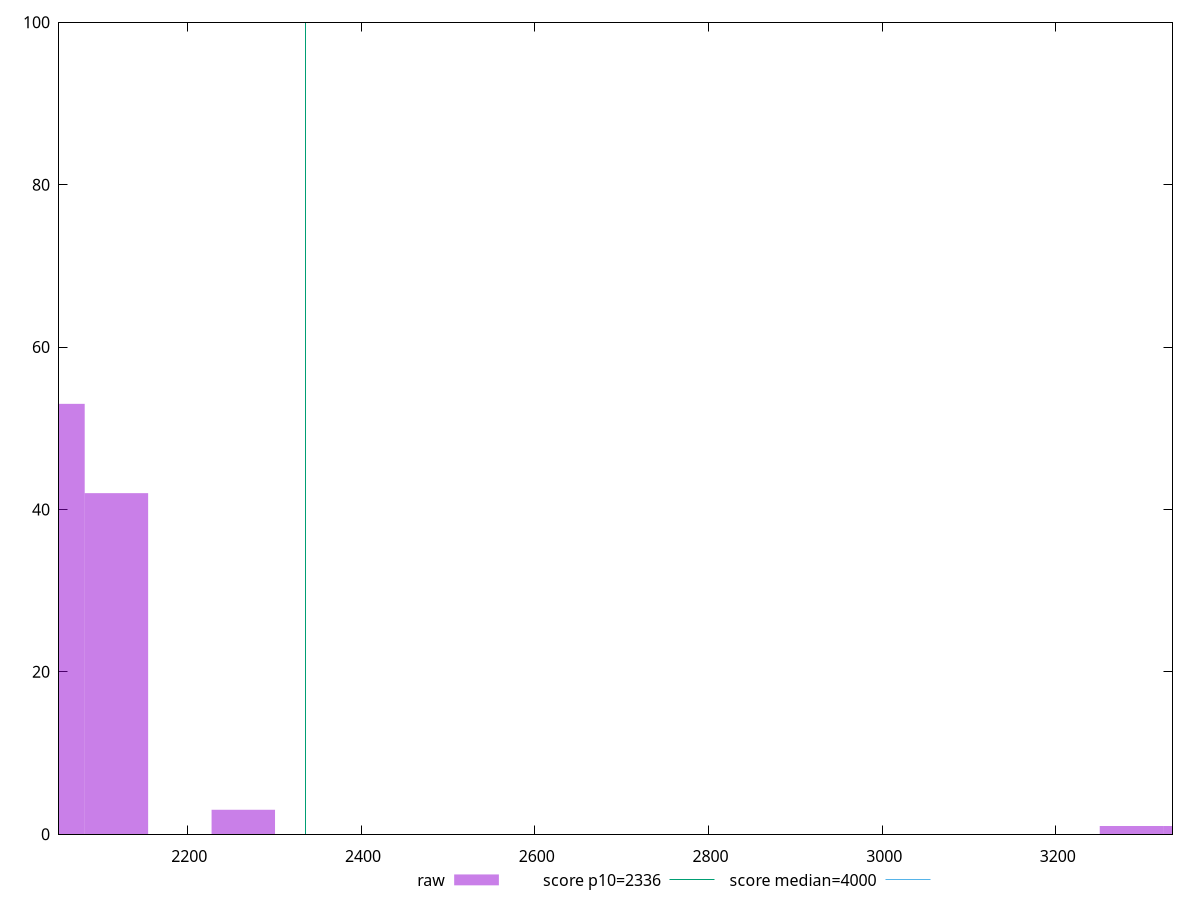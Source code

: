 reset

$raw <<EOF
3287.0721106447445 1
3360.1181575479613 1
2264.427453999713 3
2118.33536019328 42
2045.2893132900633 53
EOF

set key outside below
set boxwidth 73.04604690321655
set xrange [2052.2250000000004:3334.327]
set yrange [0:100]
set trange [0:100]
set style fill transparent solid 0.5 noborder

set parametric
set terminal svg size 640, 490 enhanced background rgb 'white'
set output "report_00019_2021-02-10T18-14-37.922Z//first-contentful-paint/samples/pages+cached/raw/histogram.svg"

plot $raw title "raw" with boxes, \
     2336,t title "score p10=2336", \
     4000,t title "score median=4000"

reset
